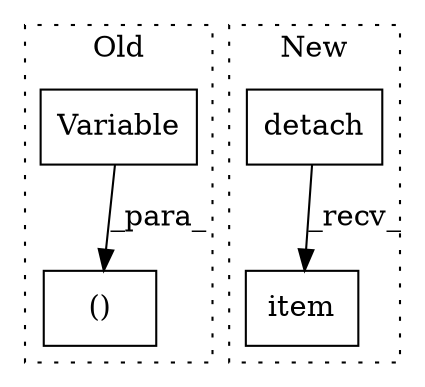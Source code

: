 digraph G {
subgraph cluster0 {
1 [label="()" a="106" s="2728" l="59" shape="box"];
4 [label="Variable" a="32" s="1787,1811" l="9,1" shape="box"];
label = "Old";
style="dotted";
}
subgraph cluster1 {
2 [label="detach" a="32" s="1716" l="8" shape="box"];
3 [label="item" a="32" s="2667" l="6" shape="box"];
label = "New";
style="dotted";
}
2 -> 3 [label="_recv_"];
4 -> 1 [label="_para_"];
}